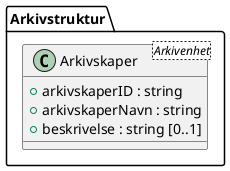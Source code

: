 @startuml
class Arkivstruktur.Arkivskaper <Arkivenhet> {
  +arkivskaperID : string
  +arkivskaperNavn : string
  +beskrivelse : string [0..1]
}
@enduml
